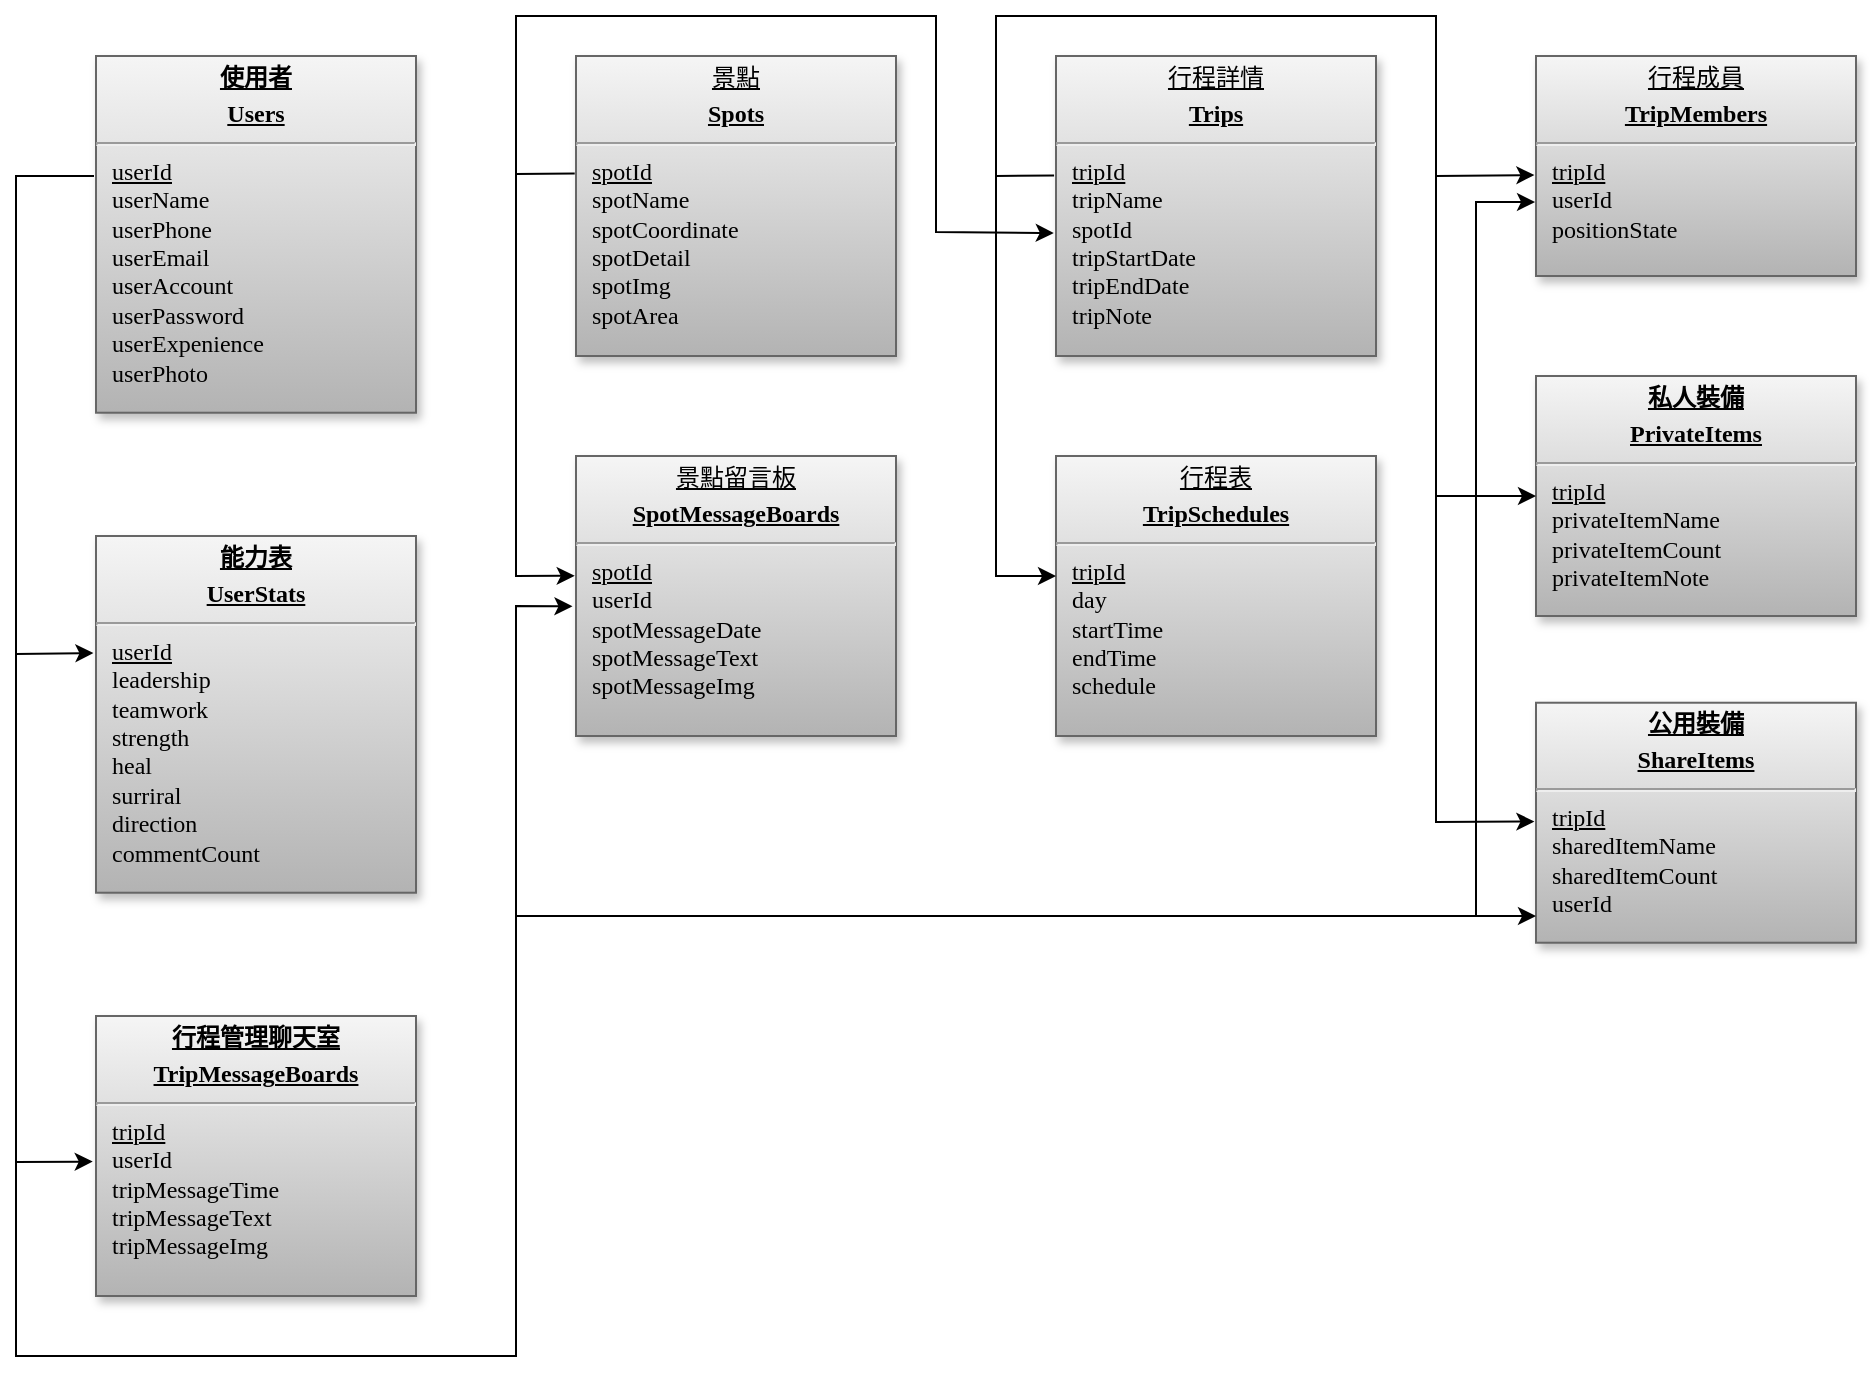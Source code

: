 <mxfile>
    <diagram name="Page-1" id="efa7a0a1-bf9b-a30e-e6df-94a7791c09e9">
        <mxGraphModel dx="1142" dy="519" grid="1" gridSize="10" guides="1" tooltips="1" connect="1" arrows="1" fold="1" page="1" pageScale="1" pageWidth="826" pageHeight="1169" background="none" math="0" shadow="0">
            <root>
                <mxCell id="0"/>
                <mxCell id="1" parent="0"/>
                <mxCell id="25" value="&lt;p style=&quot;text-align: center ; margin: 4px 0px 0px ; text-decoration: underline&quot;&gt;&lt;b&gt;使用者&lt;/b&gt;&lt;/p&gt;&lt;p style=&quot;text-align: center ; margin: 4px 0px 0px ; text-decoration: underline&quot;&gt;&lt;strong&gt;Users&lt;/strong&gt;&lt;/p&gt;&lt;hr&gt;&lt;p style=&quot;margin: 0px 0px 0px 8px&quot;&gt;&lt;u&gt;userId&lt;/u&gt;&lt;/p&gt;&lt;p style=&quot;margin: 0px 0px 0px 8px&quot;&gt;userName&lt;/p&gt;&lt;p style=&quot;margin: 0px 0px 0px 8px&quot;&gt;userPhone&lt;br&gt;&lt;/p&gt;&lt;p style=&quot;margin: 0px 0px 0px 8px&quot;&gt;userEmail&lt;/p&gt;&lt;p style=&quot;margin: 0px 0px 0px 8px&quot;&gt;userAccount&lt;/p&gt;&lt;p style=&quot;margin: 0px 0px 0px 8px&quot;&gt;userPassword&lt;/p&gt;&lt;p style=&quot;margin: 0px 0px 0px 8px&quot;&gt;userExpenience&lt;/p&gt;&lt;p style=&quot;margin: 0px 0px 0px 8px&quot;&gt;userPhoto&lt;/p&gt;" style="verticalAlign=top;align=left;overflow=fill;fontSize=12;fontFamily=Times New Roman;html=1;strokeColor=#666666;shadow=1;fillColor=#f5f5f5;gradientColor=#b3b3b3;fontColor=#000000;" parent="1" vertex="1">
                    <mxGeometry x="-760" y="40" width="160" height="178.36" as="geometry"/>
                </mxCell>
                <mxCell id="5XHWenP0DDk_uuIquULA-114" value="&lt;p style=&quot;text-align: center ; margin: 4px 0px 0px ; text-decoration: underline&quot;&gt;&lt;b&gt;能力表&lt;/b&gt;&lt;/p&gt;&lt;p style=&quot;text-align: center ; margin: 4px 0px 0px ; text-decoration: underline&quot;&gt;&lt;strong&gt;UserStats&lt;/strong&gt;&lt;/p&gt;&lt;hr&gt;&lt;p style=&quot;margin: 0px ; margin-left: 8px&quot;&gt;&lt;u&gt;userId&lt;/u&gt;&lt;/p&gt;&lt;p style=&quot;margin: 0px ; margin-left: 8px&quot;&gt;leadership&lt;/p&gt;&lt;p style=&quot;margin: 0px ; margin-left: 8px&quot;&gt;teamwork&lt;/p&gt;&lt;p style=&quot;margin: 0px ; margin-left: 8px&quot;&gt;strength&lt;/p&gt;&lt;p style=&quot;margin: 0px ; margin-left: 8px&quot;&gt;heal&lt;/p&gt;&lt;p style=&quot;margin: 0px ; margin-left: 8px&quot;&gt;surriral&lt;/p&gt;&lt;p style=&quot;margin: 0px ; margin-left: 8px&quot;&gt;direction&lt;/p&gt;&lt;p style=&quot;margin: 0px ; margin-left: 8px&quot;&gt;commentCount&lt;/p&gt;" style="verticalAlign=top;align=left;overflow=fill;fontSize=12;fontFamily=Times New Roman;html=1;strokeColor=#666666;shadow=1;fillColor=#f5f5f5;gradientColor=#b3b3b3;fontColor=#000000;" parent="1" vertex="1">
                    <mxGeometry x="-760" y="280" width="160" height="178.36" as="geometry"/>
                </mxCell>
                <mxCell id="5XHWenP0DDk_uuIquULA-115" value="" style="endArrow=classic;html=1;rounded=0;fontFamily=Times New Roman;entryX=-0.008;entryY=0.328;entryDx=0;entryDy=0;entryPerimeter=0;fontStyle=0" parent="1" target="5XHWenP0DDk_uuIquULA-114" edge="1">
                    <mxGeometry width="50" height="50" relative="1" as="geometry">
                        <mxPoint x="-761" y="100" as="sourcePoint"/>
                        <mxPoint x="-580" y="180" as="targetPoint"/>
                        <Array as="points">
                            <mxPoint x="-800" y="100"/>
                            <mxPoint x="-800" y="339"/>
                        </Array>
                    </mxGeometry>
                </mxCell>
                <mxCell id="5XHWenP0DDk_uuIquULA-118" value="&lt;p style=&quot;text-align: center ; margin: 4px 0px 0px ; text-decoration: underline&quot;&gt;&lt;b&gt;行程管理聊天室&lt;/b&gt;&lt;/p&gt;&lt;p style=&quot;text-align: center ; margin: 4px 0px 0px ; text-decoration: underline&quot;&gt;&lt;strong&gt;TripMessageBoards&lt;/strong&gt;&lt;/p&gt;&lt;hr&gt;&lt;p style=&quot;margin: 0px ; margin-left: 8px&quot;&gt;&lt;u&gt;tripId&lt;/u&gt;&lt;/p&gt;&lt;p style=&quot;margin: 0px ; margin-left: 8px&quot;&gt;userId&lt;/p&gt;&lt;p style=&quot;margin: 0px ; margin-left: 8px&quot;&gt;tripMessageTime&lt;/p&gt;&lt;p style=&quot;margin: 0px ; margin-left: 8px&quot;&gt;tripMessageText&lt;/p&gt;&lt;p style=&quot;margin: 0px ; margin-left: 8px&quot;&gt;tripMessageImg&lt;/p&gt;" style="verticalAlign=top;align=left;overflow=fill;fontSize=12;fontFamily=Times New Roman;html=1;strokeColor=#666666;shadow=1;fillColor=#f5f5f5;gradientColor=#b3b3b3;fontColor=#000000;" parent="1" vertex="1">
                    <mxGeometry x="-760" y="520" width="160" height="140" as="geometry"/>
                </mxCell>
                <mxCell id="5XHWenP0DDk_uuIquULA-129" value="" style="endArrow=classic;html=1;rounded=0;fontFamily=Times New Roman;entryX=-0.004;entryY=0.527;entryDx=0;entryDy=0;entryPerimeter=0;fontStyle=0" parent="1" edge="1">
                    <mxGeometry width="50" height="50" relative="1" as="geometry">
                        <mxPoint x="-800" y="339" as="sourcePoint"/>
                        <mxPoint x="-761.64" y="592.78" as="targetPoint"/>
                        <Array as="points">
                            <mxPoint x="-800" y="593"/>
                        </Array>
                    </mxGeometry>
                </mxCell>
                <mxCell id="26" value="&lt;p style=&quot;text-align: center ; margin: 4px 0px 0px ; text-decoration: underline&quot;&gt;&lt;b&gt;私人裝備&lt;/b&gt;&lt;/p&gt;&lt;p style=&quot;text-align: center ; margin: 4px 0px 0px ; text-decoration: underline&quot;&gt;&lt;strong&gt;PrivateItems&lt;/strong&gt;&lt;/p&gt;&lt;hr&gt;&lt;p style=&quot;margin: 0px ; margin-left: 8px&quot;&gt;&lt;u&gt;tripId&lt;/u&gt;&lt;/p&gt;&lt;p style=&quot;margin: 0px ; margin-left: 8px&quot;&gt;privateItemName&lt;/p&gt;&lt;p style=&quot;margin: 0px ; margin-left: 8px&quot;&gt;privateItemCount&lt;br&gt;&lt;/p&gt;&lt;p style=&quot;margin: 0px ; margin-left: 8px&quot;&gt;privateItemNote&lt;br&gt;&lt;/p&gt;" style="verticalAlign=top;align=left;overflow=fill;fontSize=12;fontFamily=Times New Roman;html=1;strokeColor=#666666;shadow=1;fillColor=#f5f5f5;gradientColor=#b3b3b3;fontColor=#000000;" parent="1" vertex="1">
                    <mxGeometry x="-40" y="200" width="160" height="120" as="geometry"/>
                </mxCell>
                <mxCell id="27" value="&lt;p style=&quot;text-align: center ; margin: 4px 0px 0px ; text-decoration: underline&quot;&gt;&lt;b&gt;公用裝備&lt;/b&gt;&lt;/p&gt;&lt;p style=&quot;text-align: center ; margin: 4px 0px 0px ; text-decoration: underline&quot;&gt;&lt;strong&gt;ShareItems&lt;/strong&gt;&lt;/p&gt;&lt;hr&gt;&lt;p style=&quot;margin: 0px ; margin-left: 8px&quot;&gt;&lt;u&gt;tripId&lt;/u&gt;&lt;/p&gt;&lt;p style=&quot;margin: 0px ; margin-left: 8px&quot;&gt;sharedItemName&lt;/p&gt;&lt;p style=&quot;margin: 0px ; margin-left: 8px&quot;&gt;sharedItemCount&lt;/p&gt;&lt;p style=&quot;margin: 0px ; margin-left: 8px&quot;&gt;userId&lt;/p&gt;" style="verticalAlign=top;align=left;overflow=fill;fontSize=12;fontFamily=Times New Roman;html=1;strokeColor=#666666;shadow=1;fillColor=#f5f5f5;gradientColor=#b3b3b3;fontColor=#000000;" parent="1" vertex="1">
                    <mxGeometry x="-40" y="363.36" width="160" height="120" as="geometry"/>
                </mxCell>
                <mxCell id="28" value="&lt;p style=&quot;text-align: center ; margin: 4px 0px 0px ; text-decoration: underline&quot;&gt;景點&lt;/p&gt;&lt;p style=&quot;text-align: center ; margin: 4px 0px 0px ; text-decoration: underline&quot;&gt;&lt;strong&gt;Spots&lt;/strong&gt;&lt;/p&gt;&lt;hr&gt;&lt;p style=&quot;margin: 0px ; margin-left: 8px&quot;&gt;&lt;u&gt;spotId&lt;/u&gt;&lt;/p&gt;&lt;p style=&quot;margin: 0px ; margin-left: 8px&quot;&gt;spotName&lt;/p&gt;&lt;p style=&quot;margin: 0px ; margin-left: 8px&quot;&gt;spotCoordinate&lt;/p&gt;&lt;p style=&quot;margin: 0px ; margin-left: 8px&quot;&gt;spotDetail&lt;/p&gt;&lt;p style=&quot;margin: 0px ; margin-left: 8px&quot;&gt;spotImg&lt;/p&gt;&lt;p style=&quot;margin: 0px ; margin-left: 8px&quot;&gt;spotArea&lt;/p&gt;" style="verticalAlign=top;align=left;overflow=fill;fontSize=12;fontFamily=Times New Roman;html=1;strokeColor=#666666;shadow=1;fillColor=#f5f5f5;gradientColor=#b3b3b3;fontColor=#000000;" parent="1" vertex="1">
                    <mxGeometry x="-520" y="40" width="160" height="150" as="geometry"/>
                </mxCell>
                <mxCell id="29" value="&lt;p style=&quot;text-align: center ; margin: 4px 0px 0px ; text-decoration: underline&quot;&gt;景點留言板&lt;/p&gt;&lt;p style=&quot;text-align: center ; margin: 4px 0px 0px ; text-decoration: underline&quot;&gt;&lt;b&gt;SpotMessageBoards&lt;/b&gt;&lt;/p&gt;&lt;hr&gt;&lt;p style=&quot;margin: 0px ; margin-left: 8px&quot;&gt;&lt;u&gt;spotId&lt;/u&gt;&lt;/p&gt;&lt;p style=&quot;margin: 0px ; margin-left: 8px&quot;&gt;userId&lt;/p&gt;&lt;p style=&quot;margin: 0px ; margin-left: 8px&quot;&gt;spotMessageDate&lt;/p&gt;&lt;p style=&quot;margin: 0px ; margin-left: 8px&quot;&gt;spotMessageText&lt;/p&gt;&lt;p style=&quot;margin: 0px ; margin-left: 8px&quot;&gt;spotMessageImg&lt;/p&gt;" style="verticalAlign=top;align=left;overflow=fill;fontSize=12;fontFamily=Times New Roman;html=1;strokeColor=#666666;shadow=1;fillColor=#f5f5f5;gradientColor=#b3b3b3;fontColor=#000000;" parent="1" vertex="1">
                    <mxGeometry x="-520" y="240" width="160" height="140" as="geometry"/>
                </mxCell>
                <mxCell id="30" value="&lt;p style=&quot;text-align: center ; margin: 4px 0px 0px ; text-decoration: underline&quot;&gt;行程詳情&lt;/p&gt;&lt;p style=&quot;text-align: center ; margin: 4px 0px 0px ; text-decoration: underline&quot;&gt;&lt;b&gt;Trips&lt;/b&gt;&lt;/p&gt;&lt;hr&gt;&lt;p style=&quot;margin: 0px ; margin-left: 8px&quot;&gt;&lt;u&gt;tripId&lt;/u&gt;&lt;/p&gt;&lt;p style=&quot;margin: 0px ; margin-left: 8px&quot;&gt;tripName&lt;/p&gt;&lt;p style=&quot;margin: 0px ; margin-left: 8px&quot;&gt;spotId&lt;/p&gt;&lt;p style=&quot;margin: 0px ; margin-left: 8px&quot;&gt;tripStartDate&lt;/p&gt;&lt;p style=&quot;margin: 0px ; margin-left: 8px&quot;&gt;tripEndDate&lt;/p&gt;&lt;p style=&quot;margin: 0px ; margin-left: 8px&quot;&gt;tripNote&lt;/p&gt;" style="verticalAlign=top;align=left;overflow=fill;fontSize=12;fontFamily=Times New Roman;html=1;strokeColor=#666666;shadow=1;fillColor=#f5f5f5;gradientColor=#b3b3b3;fontColor=#000000;" parent="1" vertex="1">
                    <mxGeometry x="-280" y="40" width="160" height="150" as="geometry"/>
                </mxCell>
                <mxCell id="31" value="&lt;p style=&quot;text-align: center ; margin: 4px 0px 0px ; text-decoration: underline&quot;&gt;行程表&lt;/p&gt;&lt;p style=&quot;text-align: center ; margin: 4px 0px 0px ; text-decoration: underline&quot;&gt;&lt;b&gt;TripSchedules&lt;/b&gt;&lt;/p&gt;&lt;hr&gt;&lt;p style=&quot;margin: 0px ; margin-left: 8px&quot;&gt;&lt;u&gt;tripId&lt;/u&gt;&lt;/p&gt;&lt;p style=&quot;margin: 0px ; margin-left: 8px&quot;&gt;day&lt;/p&gt;&lt;p style=&quot;margin: 0px ; margin-left: 8px&quot;&gt;startTime&lt;/p&gt;&lt;p style=&quot;margin: 0px ; margin-left: 8px&quot;&gt;endTime&lt;/p&gt;&lt;p style=&quot;margin: 0px ; margin-left: 8px&quot;&gt;schedule&lt;/p&gt;" style="verticalAlign=top;align=left;overflow=fill;fontSize=12;fontFamily=Times New Roman;html=1;strokeColor=#666666;shadow=1;fillColor=#f5f5f5;gradientColor=#b3b3b3;fontColor=#000000;" parent="1" vertex="1">
                    <mxGeometry x="-280" y="240" width="160" height="140" as="geometry"/>
                </mxCell>
                <mxCell id="32" value="&lt;p style=&quot;text-align: center ; margin: 4px 0px 0px ; text-decoration: underline&quot;&gt;行程成員&lt;/p&gt;&lt;p style=&quot;text-align: center ; margin: 4px 0px 0px ; text-decoration: underline&quot;&gt;&lt;b&gt;TripMembers&lt;/b&gt;&lt;/p&gt;&lt;hr&gt;&lt;p style=&quot;margin: 0px ; margin-left: 8px&quot;&gt;&lt;u&gt;tripId&lt;/u&gt;&lt;/p&gt;&lt;p style=&quot;margin: 0px ; margin-left: 8px&quot;&gt;userId&lt;/p&gt;&lt;p style=&quot;margin: 0px ; margin-left: 8px&quot;&gt;positionState&lt;/p&gt;" style="verticalAlign=top;align=left;overflow=fill;fontSize=12;fontFamily=Times New Roman;html=1;strokeColor=#666666;shadow=1;fillColor=#f5f5f5;gradientColor=#b3b3b3;fontColor=#000000;" parent="1" vertex="1">
                    <mxGeometry x="-40" y="40" width="160" height="110" as="geometry"/>
                </mxCell>
                <mxCell id="46" value="" style="endArrow=classic;html=1;exitX=-0.004;exitY=0.392;exitDx=0;exitDy=0;exitPerimeter=0;entryX=-0.004;entryY=0.428;entryDx=0;entryDy=0;entryPerimeter=0;rounded=0;" parent="1" source="28" target="29" edge="1">
                    <mxGeometry width="50" height="50" relative="1" as="geometry">
                        <mxPoint x="-550" y="110" as="sourcePoint"/>
                        <mxPoint x="-440" y="320" as="targetPoint"/>
                        <Array as="points">
                            <mxPoint x="-550" y="99"/>
                            <mxPoint x="-550" y="300"/>
                        </Array>
                    </mxGeometry>
                </mxCell>
                <mxCell id="47" value="" style="endArrow=classic;html=1;rounded=0;entryX=-0.007;entryY=0.59;entryDx=0;entryDy=0;entryPerimeter=0;" parent="1" target="30" edge="1">
                    <mxGeometry width="50" height="50" relative="1" as="geometry">
                        <mxPoint x="-550" y="100" as="sourcePoint"/>
                        <mxPoint x="-360" y="70" as="targetPoint"/>
                        <Array as="points">
                            <mxPoint x="-550" y="20"/>
                            <mxPoint x="-340" y="20"/>
                            <mxPoint x="-340" y="128"/>
                        </Array>
                    </mxGeometry>
                </mxCell>
                <mxCell id="48" value="" style="endArrow=classic;html=1;rounded=0;entryX=-0.011;entryY=0.537;entryDx=0;entryDy=0;entryPerimeter=0;" parent="1" target="29" edge="1">
                    <mxGeometry width="50" height="50" relative="1" as="geometry">
                        <mxPoint x="-800" y="593" as="sourcePoint"/>
                        <mxPoint x="-500" y="413" as="targetPoint"/>
                        <Array as="points">
                            <mxPoint x="-800" y="690"/>
                            <mxPoint x="-550" y="690"/>
                            <mxPoint x="-550" y="315"/>
                        </Array>
                    </mxGeometry>
                </mxCell>
                <mxCell id="49" value="" style="endArrow=classic;html=1;rounded=0;entryX=0;entryY=0.889;entryDx=0;entryDy=0;entryPerimeter=0;" parent="1" target="27" edge="1">
                    <mxGeometry width="50" height="50" relative="1" as="geometry">
                        <mxPoint x="-550" y="470" as="sourcePoint"/>
                        <mxPoint x="-270" y="380" as="targetPoint"/>
                    </mxGeometry>
                </mxCell>
                <mxCell id="50" value="" style="endArrow=classic;html=1;rounded=0;entryX=-0.003;entryY=0.664;entryDx=0;entryDy=0;entryPerimeter=0;" parent="1" target="32" edge="1">
                    <mxGeometry width="50" height="50" relative="1" as="geometry">
                        <mxPoint x="-70" y="470" as="sourcePoint"/>
                        <mxPoint x="-42.24" y="120.91" as="targetPoint"/>
                        <Array as="points">
                            <mxPoint x="-70" y="113"/>
                        </Array>
                    </mxGeometry>
                </mxCell>
                <mxCell id="51" value="" style="endArrow=classic;html=1;rounded=0;exitX=-0.006;exitY=0.398;exitDx=0;exitDy=0;exitPerimeter=0;entryX=-0.005;entryY=0.541;entryDx=0;entryDy=0;entryPerimeter=0;" parent="1" source="30" target="32" edge="1">
                    <mxGeometry width="50" height="50" relative="1" as="geometry">
                        <mxPoint x="-260" y="170" as="sourcePoint"/>
                        <mxPoint x="-210" y="120" as="targetPoint"/>
                        <Array as="points">
                            <mxPoint x="-310" y="100"/>
                            <mxPoint x="-310" y="20"/>
                            <mxPoint x="-90" y="20"/>
                            <mxPoint x="-90" y="100"/>
                        </Array>
                    </mxGeometry>
                </mxCell>
                <mxCell id="52" value="" style="endArrow=classic;html=1;rounded=0;entryX=0;entryY=0.5;entryDx=0;entryDy=0;" parent="1" target="26" edge="1">
                    <mxGeometry width="50" height="50" relative="1" as="geometry">
                        <mxPoint x="-90" y="100" as="sourcePoint"/>
                        <mxPoint x="-130" y="230" as="targetPoint"/>
                        <Array as="points">
                            <mxPoint x="-90" y="260"/>
                        </Array>
                    </mxGeometry>
                </mxCell>
                <mxCell id="53" value="" style="endArrow=classic;html=1;rounded=0;entryX=-0.005;entryY=0.495;entryDx=0;entryDy=0;entryPerimeter=0;" parent="1" target="27" edge="1">
                    <mxGeometry width="50" height="50" relative="1" as="geometry">
                        <mxPoint x="-90" y="245" as="sourcePoint"/>
                        <mxPoint x="-90" y="395" as="targetPoint"/>
                        <Array as="points">
                            <mxPoint x="-90" y="423"/>
                        </Array>
                    </mxGeometry>
                </mxCell>
                <mxCell id="54" value="" style="endArrow=classic;html=1;rounded=0;entryX=0;entryY=0.429;entryDx=0;entryDy=0;entryPerimeter=0;" parent="1" target="31" edge="1">
                    <mxGeometry width="50" height="50" relative="1" as="geometry">
                        <mxPoint x="-310" y="100" as="sourcePoint"/>
                        <mxPoint x="-300" y="290" as="targetPoint"/>
                        <Array as="points">
                            <mxPoint x="-310" y="300"/>
                        </Array>
                    </mxGeometry>
                </mxCell>
            </root>
        </mxGraphModel>
    </diagram>
</mxfile>